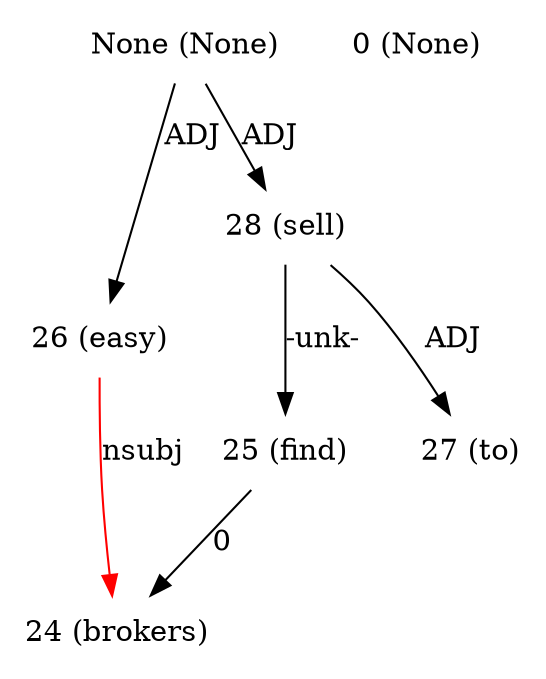 digraph G{
edge [dir=forward]
node [shape=plaintext]

None [label="None (None)"]
None -> 26 [label="ADJ"]
None -> 28 [label="ADJ"]
0 [label="0 (None)"]
24 [label="24 (brokers)"]
26 -> 24 [label="nsubj", color="red"]
25 [label="25 (find)"]
25 -> 24 [label="0"]
26 [label="26 (easy)"]
27 [label="27 (to)"]
28 [label="28 (sell)"]
28 -> 25 [label="-unk-"]
28 -> 27 [label="ADJ"]
}
